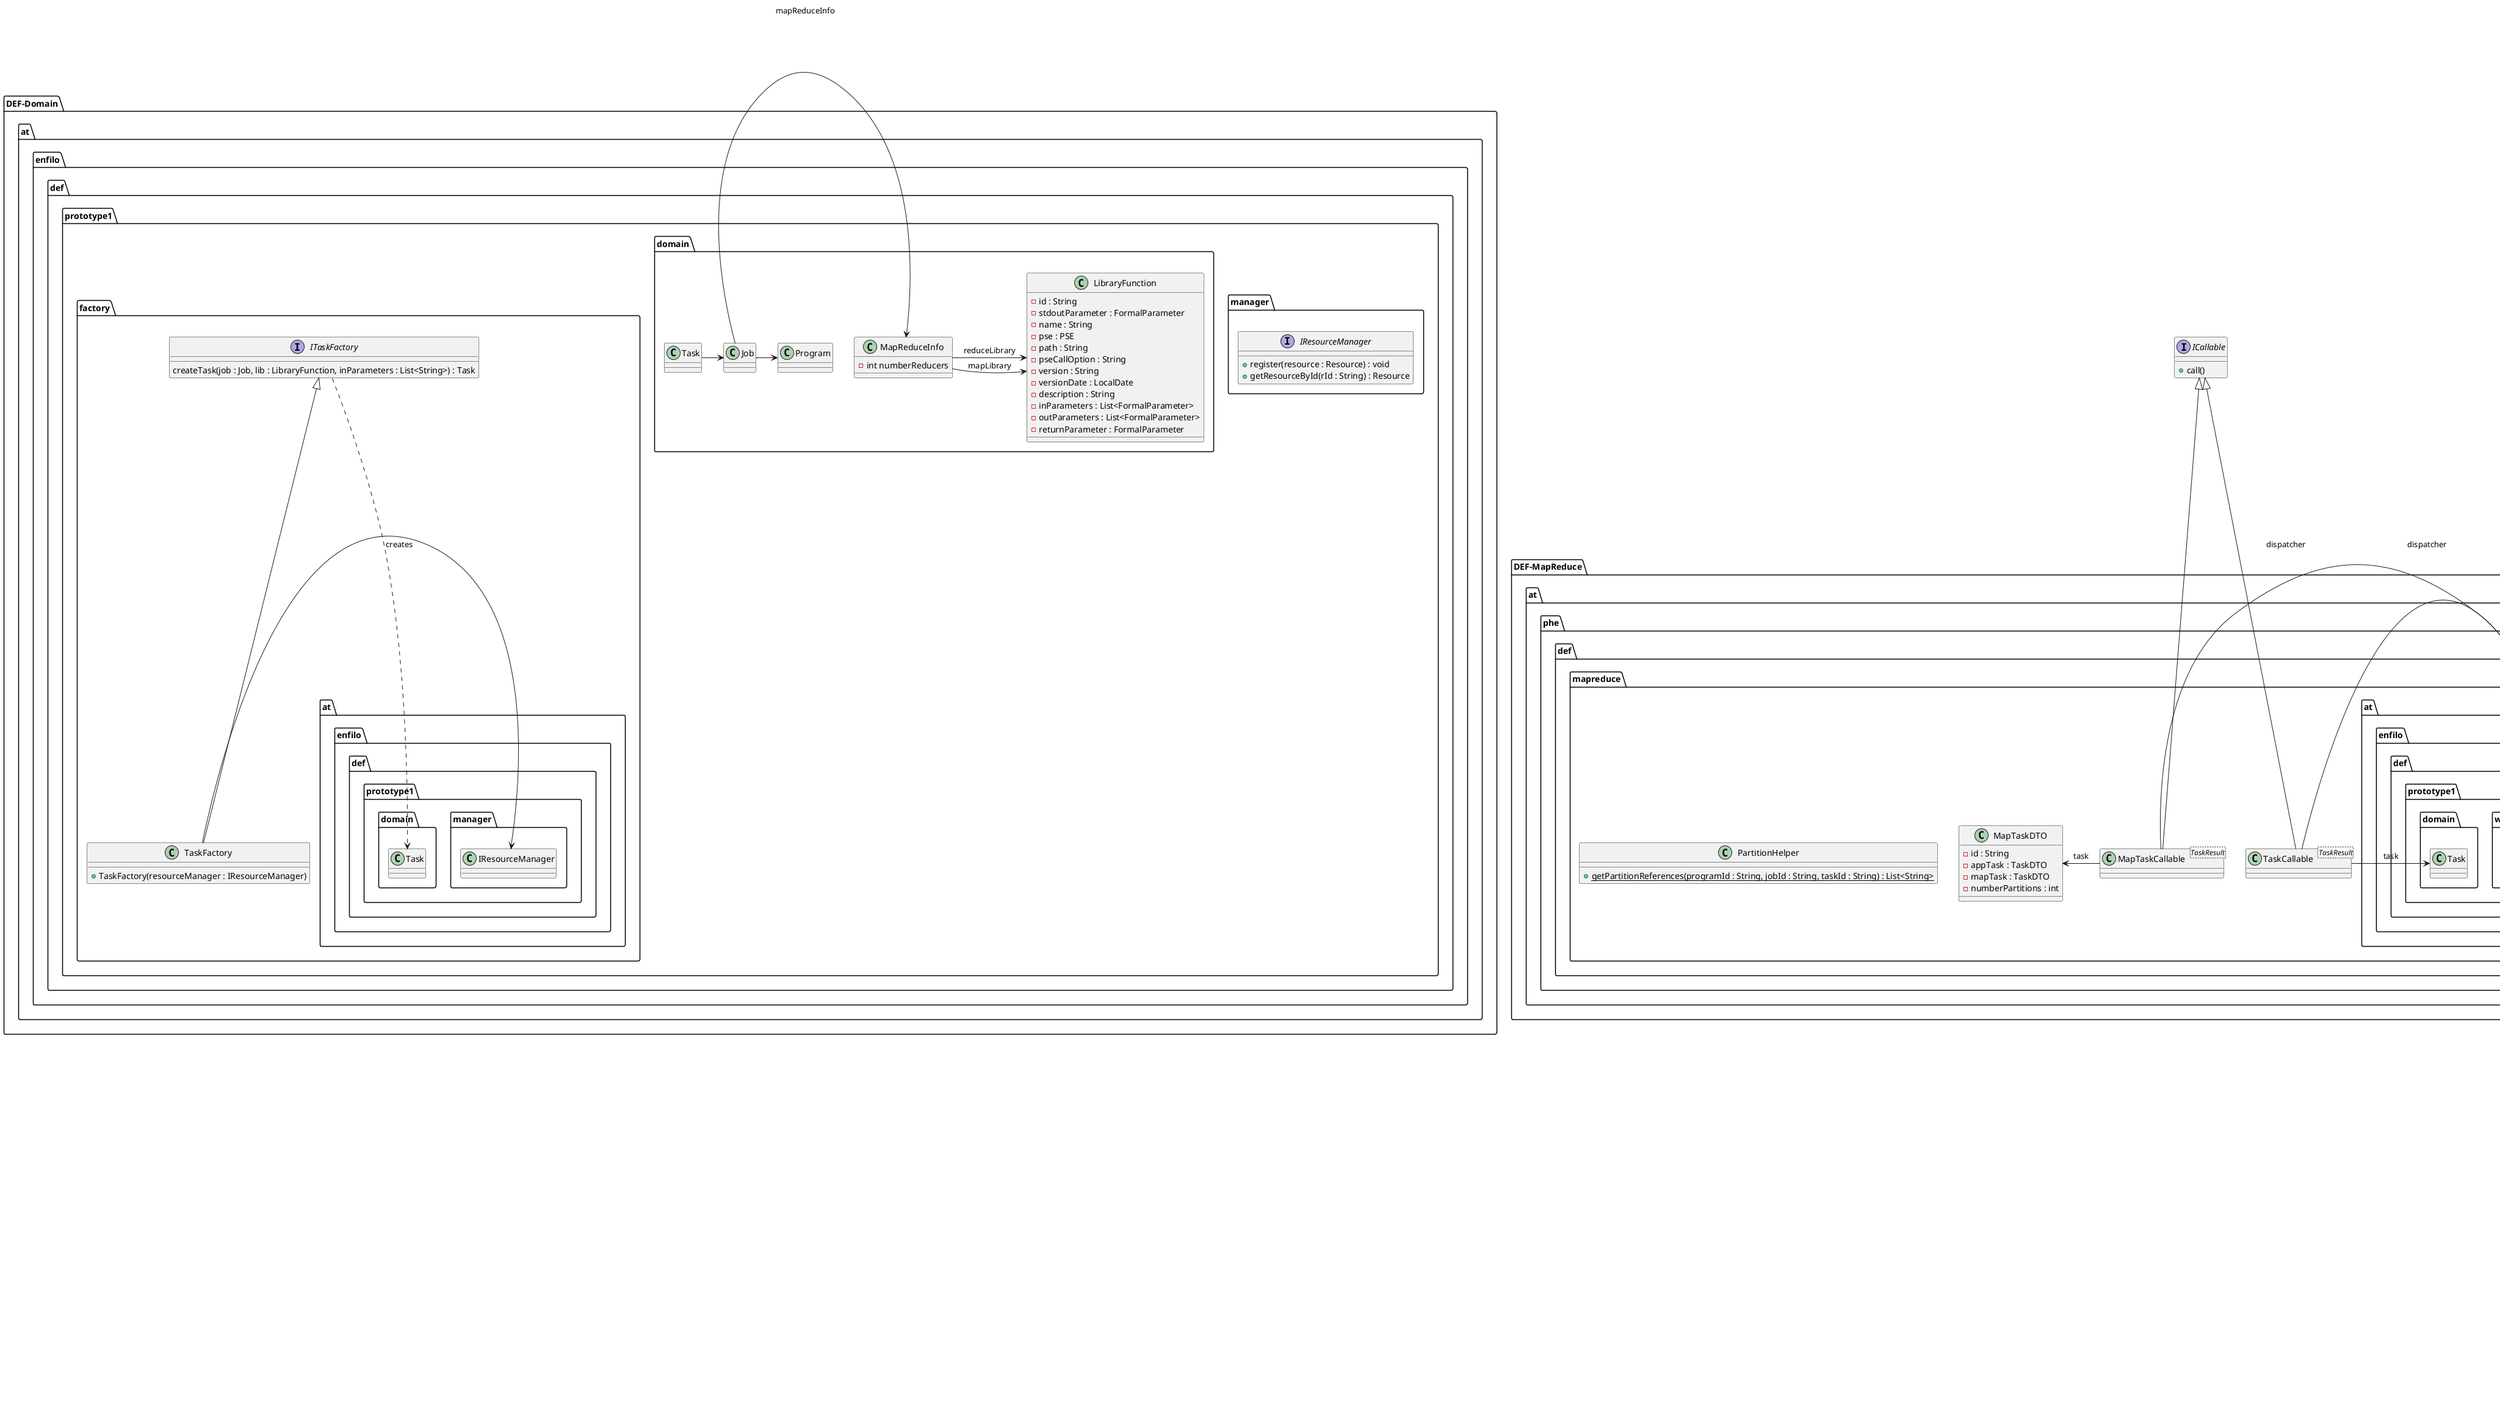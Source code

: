 @startuml


package DEF-Domain {
    namespace at.enfilo.def.prototype1.manager {
        interface IResourceManager {
            +register(resource : Resource) : void
            +getResourceById(rId : String) : Resource
        }
    }

    namespace at.enfilo.def.prototype1.domain {
        class Task

        class LibraryFunction {
            - id : String
            - stdoutParameter : FormalParameter
            - name : String
            - pse : PSE
            - path : String
            - pseCallOption : String
            - version : String
            - versionDate : LocalDate
            - description : String
            - inParameters : List<FormalParameter>
            - outParameters : List<FormalParameter>
            - returnParameter : FormalParameter
        }
        class Program
        class Job
        class MapReduceInfo {
            - int numberReducers
        }
        MapReduceInfo -> LibraryFunction : mapLibrary
        MapReduceInfo -> LibraryFunction : reduceLibrary
        Job -> Program
        Job -> MapReduceInfo : mapReduceInfo
        class Task

        Task -> Job
    }

    namespace at.enfilo.def.prototype1.factory {
        interface ITaskFactory {
            createTask(job : Job, lib : LibraryFunction, inParameters : List<String>) : Task
        }
        class TaskFactory {
            + TaskFactory(resourceManager : IResourceManager)
        }
        ITaskFactory <|-- TaskFactory

        TaskFactory -> at.enfilo.def.prototype1.manager.IResourceManager
        ITaskFactory .> at.enfilo.def.prototype1.domain.Task : creates
    }
}

class ExecutorService {
    +invokeAll(callables : Collection<ICallable>)
}

interface ICallable {
    +call()
}

package DEF-WorkerModule {
    namespace at.enfilo.def.prototype1.workermodule {
        class DispatcherClient {
            +runTask(task : TaskDTO) : TaskResult
        }
    }
}

package DEF-MapReduce {
    namespace at.phe.def.mapreduce {

        class MapTaskCallable<TaskResult>
        class TaskCallable<TaskResult>

        class MapTaskDTO {
            -id : String
            -appTask : TaskDTO
            -mapTask : TaskDTO
            -numberPartitions : int
        }

        class PartitionHelper {
            +{static} getPartitionReferences(programId : String, jobId : String, taskId : String) : List<String>
        }

        .ICallable <|-- MapTaskCallable
        .ICallable <|-- TaskCallable


        at.enfilo.def.prototype1.workermodule.DispatcherClient <- MapTaskCallable : dispatcher

        MapTaskDTO <- MapTaskCallable : task

        at.enfilo.def.prototype1.workermodule.DispatcherClient <- TaskCallable : dispatcher
        at.enfilo.def.prototype1.domain.Task <- TaskCallable : task
    }
}

package DEF-Dispatcher {

    namespace at.enfilo.def.prototype1.dispatcher {

        interface IJobDispatcher {
            +submitJob(job : Job) : JobState
            +terminateJob(job : Job) : void
            +restartJob(job : Job) : Job
            +attachTask(job : Job, task : Task) : void
        }

        class ThreadJobDispatcher {
            - runNormalTasks(job : Job) : JobState
            - runMapReduceTasks(job : Job) : JobState
            - createMapTaskDTO(mapLibraryFunction : LibraryFunction, appTask : TaskDTO, numberReducers : int) : MapTaskDTO
            - createReduceTask(job : Job, reduceLibraryFunction : ILibraryFunction, partitionReferences : Collection<List<String>>, partitionNumber : int) : Task
        }
        IJobDispatcher <|-- ThreadJobDispatcher
        ThreadJobDispatcher -> at.enfilo.def.prototype1.factory.ITaskFactory
        ThreadJobDispatcher -> .ExecutorService : executorService
        ThreadJobDispatcher ..> at.phe.def.mapreduce.MapTaskDTO : creates
        ThreadJobDispatcher ..> at.phe.def.mapreduce.TaskCallable : creates
        ThreadJobDispatcher ..> at.phe.def.mapreduce.MapTaskCallable : creates
        ThreadJobDispatcher -> at.phe.def.mapreduce.PartitionHelper : partitionHelper

        class JPPFAdapter
        IJobDispatcher <|-- JPPFAdapter

        class JobDispatcherFactory {
            +{static} createJobDispatcher(taskFactory : ITaskFactory) : IJobDispatcher
        }

        JobDispatcherFactory .> ThreadJobDispatcher : creates
        JobDispatcherFactory .> JPPFAdapter : creates
    }
}

package DEF-Demo {

    namespace at.phe.def.mapreduce.demo {
        class MapReduceMain {
            +main()
        }

        MapReduceMain -> at.enfilo.def.prototype1.dispatcher.IJobDispatcher : dispatcher
        MapReduceMain -> at.enfilo.def.prototype1.manager.IResourceManager : resourceManager
        MapReduceMain -> at.enfilo.def.prototype1.domain.LibraryFunction : applicationTask
        MapReduceMain -> at.enfilo.def.prototype1.domain.LibraryFunction : mapTask
        MapReduceMain -> at.enfilo.def.prototype1.domain.LibraryFunction : reduceTask
    }
}

@enduml